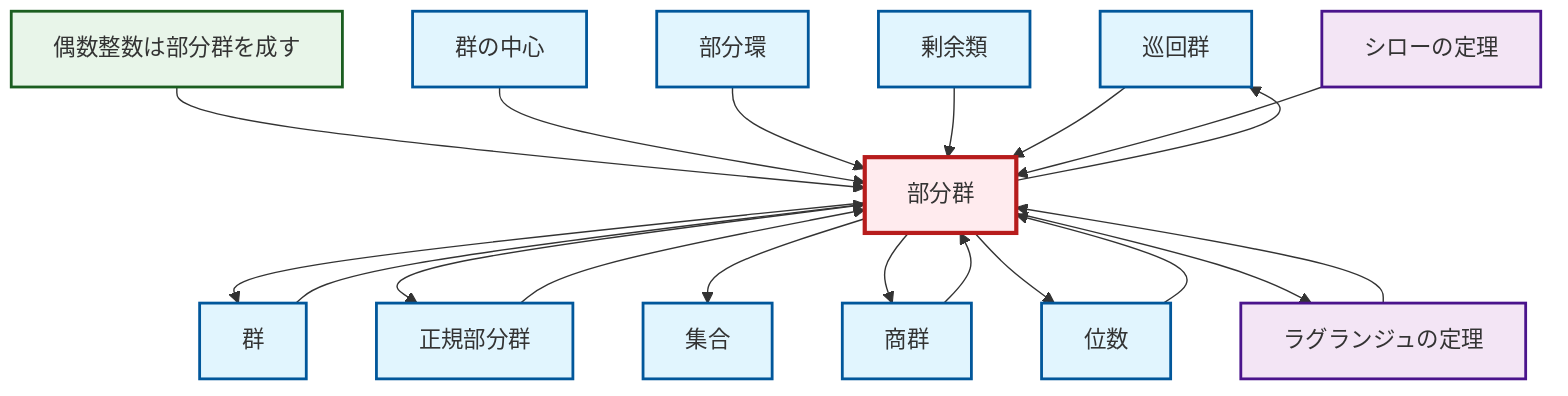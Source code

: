 graph TD
    classDef definition fill:#e1f5fe,stroke:#01579b,stroke-width:2px
    classDef theorem fill:#f3e5f5,stroke:#4a148c,stroke-width:2px
    classDef axiom fill:#fff3e0,stroke:#e65100,stroke-width:2px
    classDef example fill:#e8f5e9,stroke:#1b5e20,stroke-width:2px
    classDef current fill:#ffebee,stroke:#b71c1c,stroke-width:3px
    def-cyclic-group["巡回群"]:::definition
    thm-lagrange["ラグランジュの定理"]:::theorem
    def-center-of-group["群の中心"]:::definition
    def-set["集合"]:::definition
    def-coset["剰余類"]:::definition
    def-group["群"]:::definition
    def-subring["部分環"]:::definition
    def-order["位数"]:::definition
    def-quotient-group["商群"]:::definition
    thm-sylow["シローの定理"]:::theorem
    def-normal-subgroup["正規部分群"]:::definition
    ex-even-integers-subgroup["偶数整数は部分群を成す"]:::example
    def-subgroup["部分群"]:::definition
    def-subgroup --> def-group
    ex-even-integers-subgroup --> def-subgroup
    def-normal-subgroup --> def-subgroup
    def-subgroup --> def-normal-subgroup
    def-center-of-group --> def-subgroup
    def-subring --> def-subgroup
    def-subgroup --> def-set
    def-quotient-group --> def-subgroup
    def-subgroup --> def-quotient-group
    def-subgroup --> def-cyclic-group
    def-group --> def-subgroup
    thm-lagrange --> def-subgroup
    def-coset --> def-subgroup
    def-cyclic-group --> def-subgroup
    def-subgroup --> def-order
    def-subgroup --> thm-lagrange
    def-order --> def-subgroup
    thm-sylow --> def-subgroup
    class def-subgroup current